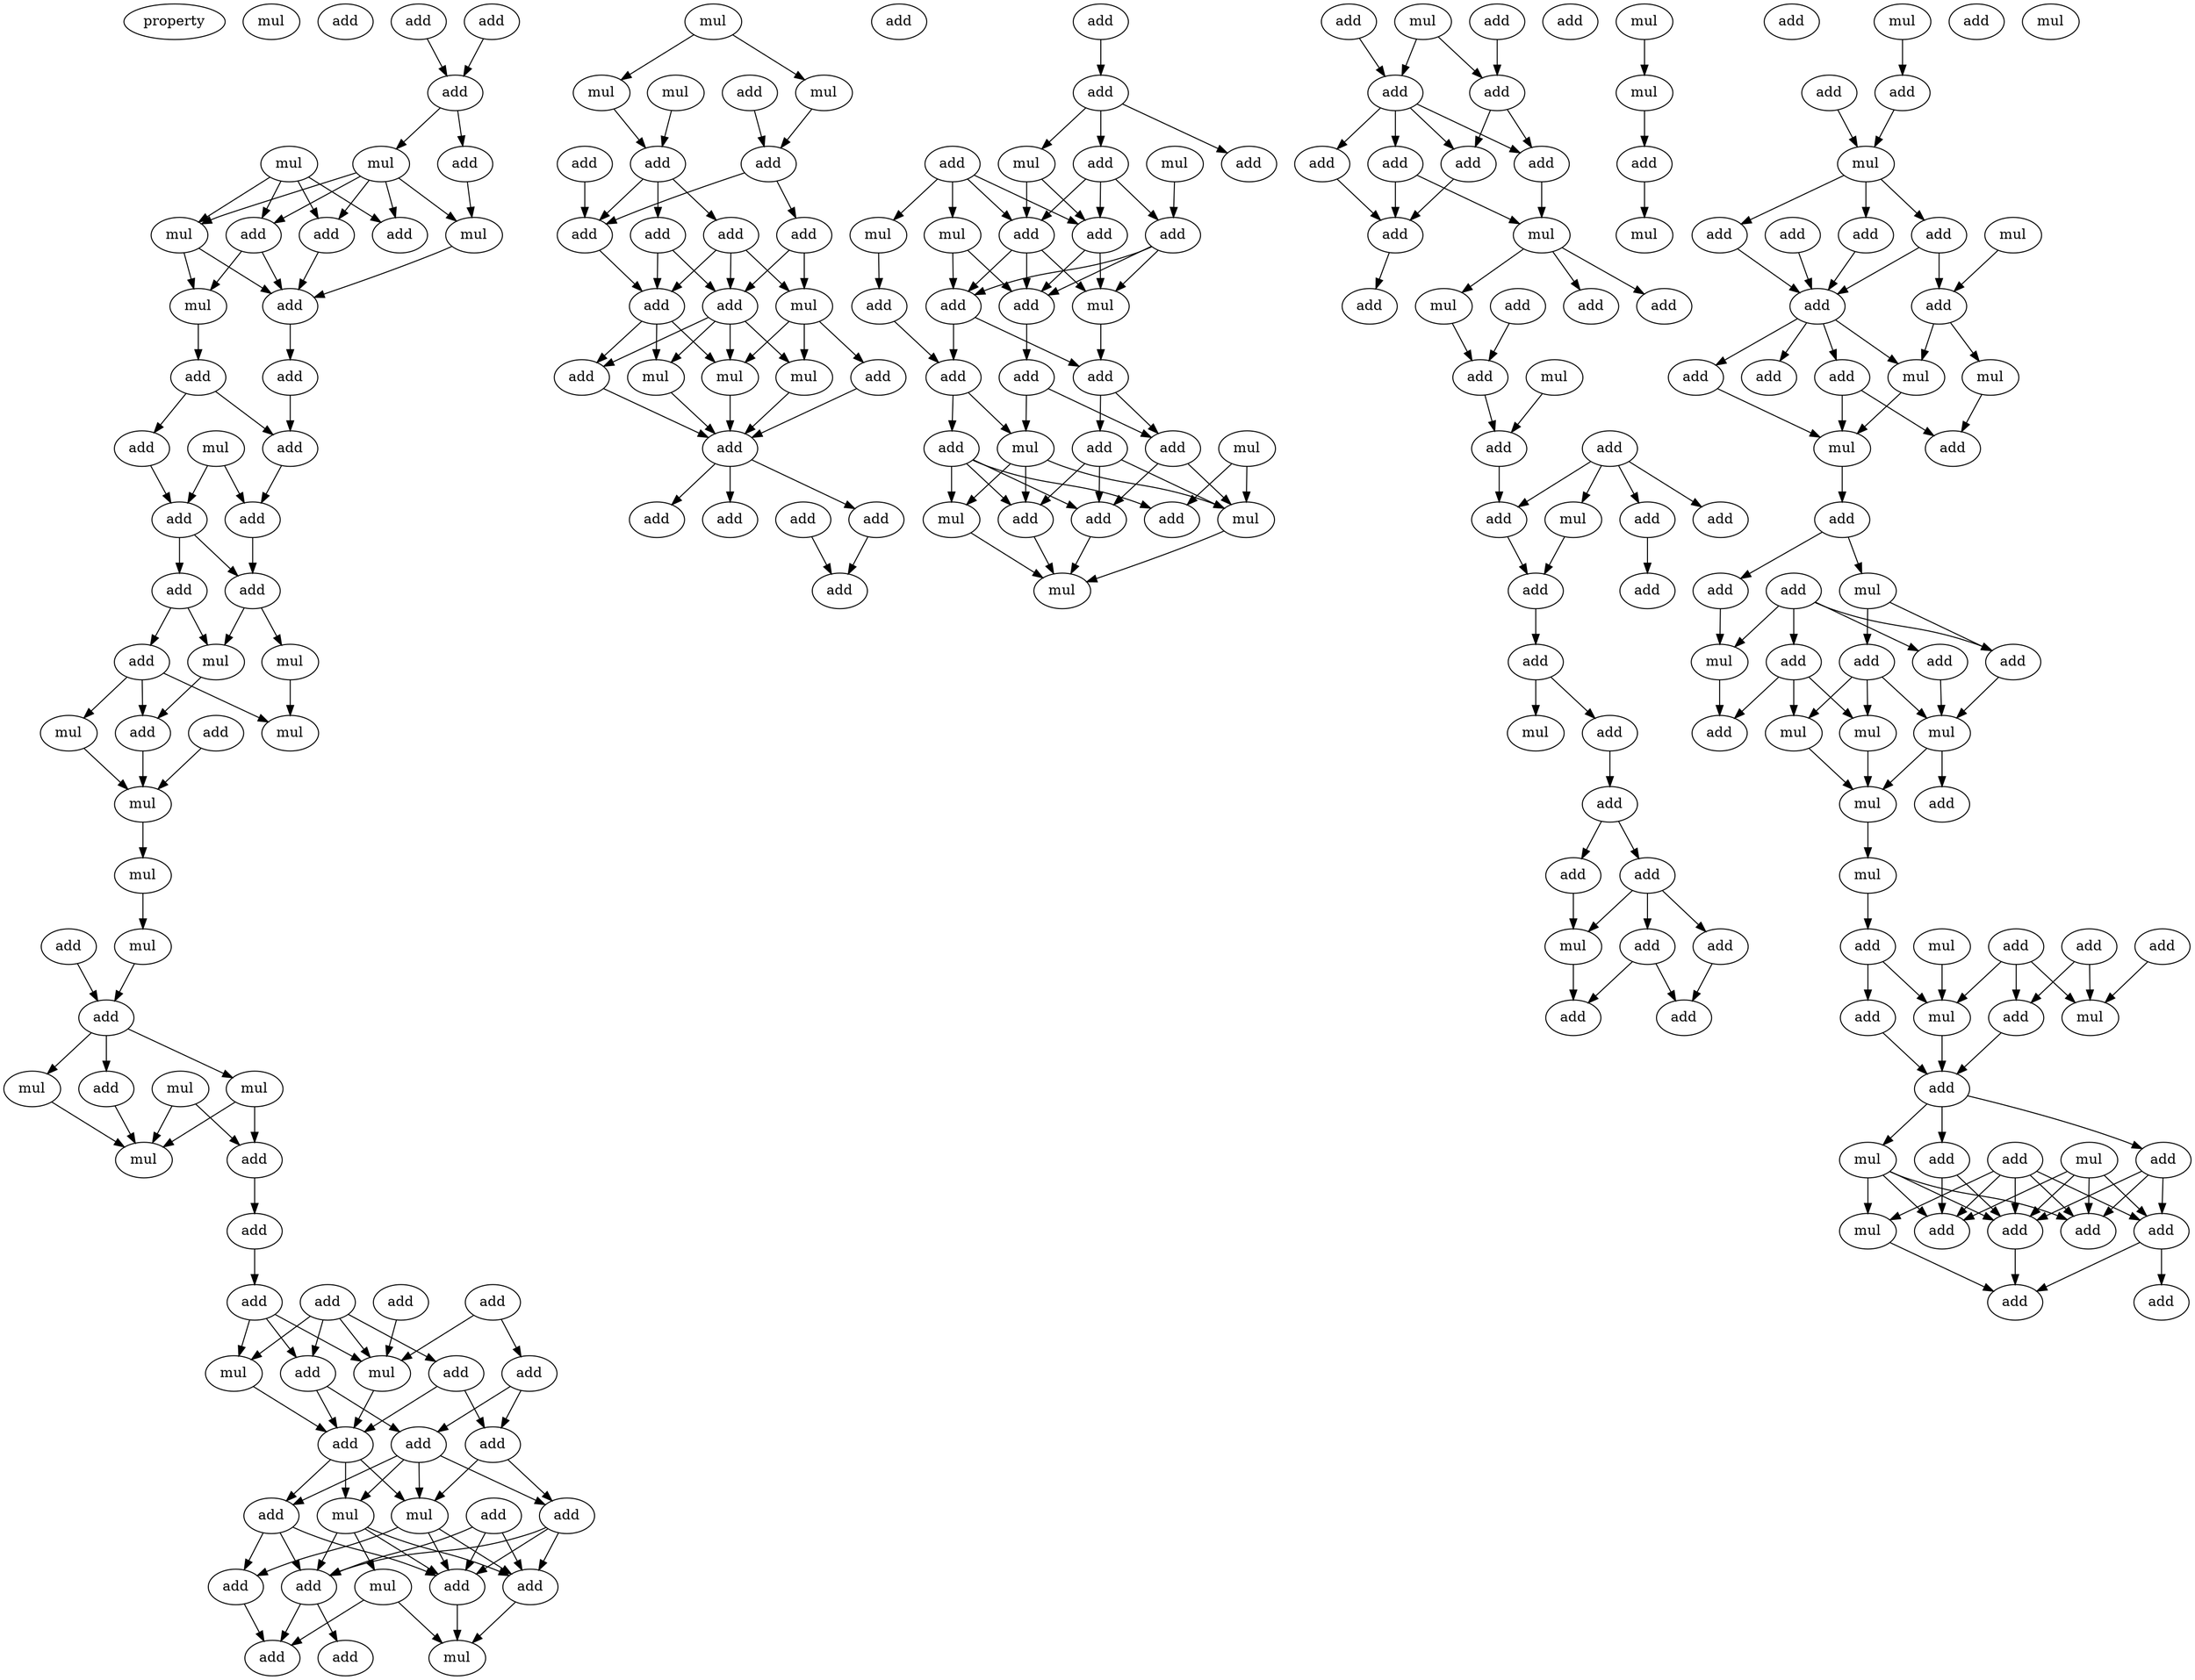 digraph {
    node [fontcolor=black]
    property [mul=2,lf=1.8]
    0 [ label = mul ];
    1 [ label = add ];
    2 [ label = add ];
    3 [ label = add ];
    4 [ label = add ];
    5 [ label = mul ];
    6 [ label = add ];
    7 [ label = mul ];
    8 [ label = add ];
    9 [ label = add ];
    10 [ label = add ];
    11 [ label = mul ];
    12 [ label = mul ];
    13 [ label = mul ];
    14 [ label = add ];
    15 [ label = add ];
    16 [ label = add ];
    17 [ label = mul ];
    18 [ label = add ];
    19 [ label = add ];
    20 [ label = add ];
    21 [ label = add ];
    22 [ label = add ];
    23 [ label = add ];
    24 [ label = mul ];
    25 [ label = add ];
    26 [ label = mul ];
    27 [ label = add ];
    28 [ label = mul ];
    29 [ label = mul ];
    30 [ label = add ];
    31 [ label = mul ];
    32 [ label = mul ];
    33 [ label = add ];
    34 [ label = mul ];
    35 [ label = add ];
    36 [ label = mul ];
    37 [ label = add ];
    38 [ label = mul ];
    39 [ label = mul ];
    40 [ label = mul ];
    41 [ label = add ];
    42 [ label = add ];
    43 [ label = add ];
    44 [ label = add ];
    45 [ label = add ];
    46 [ label = add ];
    47 [ label = add ];
    48 [ label = add ];
    49 [ label = add ];
    50 [ label = mul ];
    51 [ label = mul ];
    52 [ label = add ];
    53 [ label = add ];
    54 [ label = add ];
    55 [ label = add ];
    56 [ label = mul ];
    57 [ label = add ];
    58 [ label = add ];
    59 [ label = mul ];
    60 [ label = add ];
    61 [ label = add ];
    62 [ label = mul ];
    63 [ label = add ];
    64 [ label = add ];
    65 [ label = add ];
    66 [ label = mul ];
    67 [ label = add ];
    68 [ label = mul ];
    69 [ label = add ];
    70 [ label = mul ];
    71 [ label = mul ];
    72 [ label = mul ];
    73 [ label = add ];
    74 [ label = add ];
    75 [ label = add ];
    76 [ label = add ];
    77 [ label = add ];
    78 [ label = add ];
    79 [ label = add ];
    80 [ label = add ];
    81 [ label = mul ];
    82 [ label = add ];
    83 [ label = mul ];
    84 [ label = mul ];
    85 [ label = add ];
    86 [ label = add ];
    87 [ label = mul ];
    88 [ label = add ];
    89 [ label = add ];
    90 [ label = add ];
    91 [ label = add ];
    92 [ label = add ];
    93 [ label = add ];
    94 [ label = add ];
    95 [ label = add ];
    96 [ label = add ];
    97 [ label = add ];
    98 [ label = add ];
    99 [ label = add ];
    100 [ label = mul ];
    101 [ label = mul ];
    102 [ label = mul ];
    103 [ label = add ];
    104 [ label = add ];
    105 [ label = mul ];
    106 [ label = add ];
    107 [ label = add ];
    108 [ label = add ];
    109 [ label = add ];
    110 [ label = mul ];
    111 [ label = add ];
    112 [ label = add ];
    113 [ label = add ];
    114 [ label = add ];
    115 [ label = mul ];
    116 [ label = add ];
    117 [ label = add ];
    118 [ label = mul ];
    119 [ label = add ];
    120 [ label = mul ];
    121 [ label = add ];
    122 [ label = add ];
    123 [ label = mul ];
    124 [ label = mul ];
    125 [ label = add ];
    126 [ label = add ];
    127 [ label = mul ];
    128 [ label = add ];
    129 [ label = add ];
    130 [ label = add ];
    131 [ label = add ];
    132 [ label = add ];
    133 [ label = add ];
    134 [ label = add ];
    135 [ label = mul ];
    136 [ label = add ];
    137 [ label = add ];
    138 [ label = add ];
    139 [ label = mul ];
    140 [ label = add ];
    141 [ label = add ];
    142 [ label = mul ];
    143 [ label = add ];
    144 [ label = add ];
    145 [ label = mul ];
    146 [ label = add ];
    147 [ label = add ];
    148 [ label = add ];
    149 [ label = add ];
    150 [ label = add ];
    151 [ label = add ];
    152 [ label = mul ];
    153 [ label = add ];
    154 [ label = add ];
    155 [ label = add ];
    156 [ label = add ];
    157 [ label = add ];
    158 [ label = mul ];
    159 [ label = add ];
    160 [ label = add ];
    161 [ label = add ];
    162 [ label = add ];
    163 [ label = mul ];
    164 [ label = add ];
    165 [ label = mul ];
    166 [ label = add ];
    167 [ label = mul ];
    168 [ label = add ];
    169 [ label = mul ];
    170 [ label = add ];
    171 [ label = mul ];
    172 [ label = add ];
    173 [ label = add ];
    174 [ label = mul ];
    175 [ label = add ];
    176 [ label = add ];
    177 [ label = add ];
    178 [ label = add ];
    179 [ label = add ];
    180 [ label = add ];
    181 [ label = add ];
    182 [ label = mul ];
    183 [ label = mul ];
    184 [ label = add ];
    185 [ label = add ];
    186 [ label = mul ];
    187 [ label = add ];
    188 [ label = add ];
    189 [ label = mul ];
    190 [ label = add ];
    191 [ label = add ];
    192 [ label = mul ];
    193 [ label = add ];
    194 [ label = add ];
    195 [ label = add ];
    196 [ label = mul ];
    197 [ label = mul ];
    198 [ label = add ];
    199 [ label = mul ];
    200 [ label = mul ];
    201 [ label = add ];
    202 [ label = mul ];
    203 [ label = add ];
    204 [ label = add ];
    205 [ label = add ];
    206 [ label = mul ];
    207 [ label = add ];
    208 [ label = mul ];
    209 [ label = mul ];
    210 [ label = mul ];
    211 [ label = add ];
    212 [ label = add ];
    213 [ label = add ];
    214 [ label = add ];
    215 [ label = add ];
    216 [ label = mul ];
    217 [ label = add ];
    218 [ label = mul ];
    219 [ label = mul ];
    220 [ label = add ];
    221 [ label = add ];
    222 [ label = add ];
    223 [ label = add ];
    224 [ label = add ];
    225 [ label = add ];
    2 -> 4 [ name = 0 ];
    3 -> 4 [ name = 1 ];
    4 -> 5 [ name = 2 ];
    4 -> 6 [ name = 3 ];
    5 -> 8 [ name = 4 ];
    5 -> 9 [ name = 5 ];
    5 -> 10 [ name = 6 ];
    5 -> 11 [ name = 7 ];
    5 -> 12 [ name = 8 ];
    6 -> 11 [ name = 9 ];
    7 -> 8 [ name = 10 ];
    7 -> 9 [ name = 11 ];
    7 -> 10 [ name = 12 ];
    7 -> 12 [ name = 13 ];
    9 -> 14 [ name = 14 ];
    10 -> 13 [ name = 15 ];
    10 -> 14 [ name = 16 ];
    11 -> 14 [ name = 17 ];
    12 -> 13 [ name = 18 ];
    12 -> 14 [ name = 19 ];
    13 -> 16 [ name = 20 ];
    14 -> 15 [ name = 21 ];
    15 -> 18 [ name = 22 ];
    16 -> 18 [ name = 23 ];
    16 -> 19 [ name = 24 ];
    17 -> 20 [ name = 25 ];
    17 -> 21 [ name = 26 ];
    18 -> 21 [ name = 27 ];
    19 -> 20 [ name = 28 ];
    20 -> 22 [ name = 29 ];
    20 -> 23 [ name = 30 ];
    21 -> 22 [ name = 31 ];
    22 -> 24 [ name = 32 ];
    22 -> 26 [ name = 33 ];
    23 -> 24 [ name = 34 ];
    23 -> 25 [ name = 35 ];
    24 -> 27 [ name = 36 ];
    25 -> 27 [ name = 37 ];
    25 -> 28 [ name = 38 ];
    25 -> 29 [ name = 39 ];
    26 -> 28 [ name = 40 ];
    27 -> 31 [ name = 41 ];
    29 -> 31 [ name = 42 ];
    30 -> 31 [ name = 43 ];
    31 -> 32 [ name = 44 ];
    32 -> 34 [ name = 45 ];
    33 -> 35 [ name = 46 ];
    34 -> 35 [ name = 47 ];
    35 -> 37 [ name = 48 ];
    35 -> 38 [ name = 49 ];
    35 -> 39 [ name = 50 ];
    36 -> 40 [ name = 51 ];
    36 -> 41 [ name = 52 ];
    37 -> 40 [ name = 53 ];
    38 -> 40 [ name = 54 ];
    39 -> 40 [ name = 55 ];
    39 -> 41 [ name = 56 ];
    41 -> 42 [ name = 57 ];
    42 -> 46 [ name = 58 ];
    43 -> 49 [ name = 59 ];
    43 -> 51 [ name = 60 ];
    44 -> 47 [ name = 61 ];
    44 -> 48 [ name = 62 ];
    44 -> 50 [ name = 63 ];
    44 -> 51 [ name = 64 ];
    45 -> 51 [ name = 65 ];
    46 -> 47 [ name = 66 ];
    46 -> 50 [ name = 67 ];
    46 -> 51 [ name = 68 ];
    47 -> 52 [ name = 69 ];
    47 -> 53 [ name = 70 ];
    48 -> 52 [ name = 71 ];
    48 -> 54 [ name = 72 ];
    49 -> 53 [ name = 73 ];
    49 -> 54 [ name = 74 ];
    50 -> 52 [ name = 75 ];
    51 -> 52 [ name = 76 ];
    52 -> 56 [ name = 77 ];
    52 -> 58 [ name = 78 ];
    52 -> 59 [ name = 79 ];
    53 -> 56 [ name = 80 ];
    53 -> 57 [ name = 81 ];
    53 -> 58 [ name = 82 ];
    53 -> 59 [ name = 83 ];
    54 -> 56 [ name = 84 ];
    54 -> 57 [ name = 85 ];
    55 -> 60 [ name = 86 ];
    55 -> 61 [ name = 87 ];
    55 -> 64 [ name = 88 ];
    56 -> 61 [ name = 89 ];
    56 -> 63 [ name = 90 ];
    56 -> 64 [ name = 91 ];
    57 -> 60 [ name = 92 ];
    57 -> 61 [ name = 93 ];
    57 -> 64 [ name = 94 ];
    58 -> 60 [ name = 95 ];
    58 -> 61 [ name = 96 ];
    58 -> 63 [ name = 97 ];
    59 -> 60 [ name = 98 ];
    59 -> 61 [ name = 99 ];
    59 -> 62 [ name = 100 ];
    59 -> 64 [ name = 101 ];
    60 -> 65 [ name = 102 ];
    60 -> 67 [ name = 103 ];
    61 -> 66 [ name = 104 ];
    62 -> 65 [ name = 105 ];
    62 -> 66 [ name = 106 ];
    63 -> 65 [ name = 107 ];
    64 -> 66 [ name = 108 ];
    68 -> 70 [ name = 109 ];
    68 -> 72 [ name = 110 ];
    69 -> 73 [ name = 111 ];
    70 -> 75 [ name = 112 ];
    71 -> 75 [ name = 113 ];
    72 -> 73 [ name = 114 ];
    73 -> 77 [ name = 115 ];
    73 -> 79 [ name = 116 ];
    74 -> 77 [ name = 117 ];
    75 -> 76 [ name = 118 ];
    75 -> 77 [ name = 119 ];
    75 -> 78 [ name = 120 ];
    76 -> 80 [ name = 121 ];
    76 -> 82 [ name = 122 ];
    77 -> 82 [ name = 123 ];
    78 -> 80 [ name = 124 ];
    78 -> 81 [ name = 125 ];
    78 -> 82 [ name = 126 ];
    79 -> 80 [ name = 127 ];
    79 -> 81 [ name = 128 ];
    80 -> 83 [ name = 129 ];
    80 -> 84 [ name = 130 ];
    80 -> 86 [ name = 131 ];
    80 -> 87 [ name = 132 ];
    81 -> 84 [ name = 133 ];
    81 -> 85 [ name = 134 ];
    81 -> 87 [ name = 135 ];
    82 -> 83 [ name = 136 ];
    82 -> 84 [ name = 137 ];
    82 -> 86 [ name = 138 ];
    83 -> 88 [ name = 139 ];
    84 -> 88 [ name = 140 ];
    85 -> 88 [ name = 141 ];
    86 -> 88 [ name = 142 ];
    87 -> 88 [ name = 143 ];
    88 -> 89 [ name = 144 ];
    88 -> 90 [ name = 145 ];
    88 -> 92 [ name = 146 ];
    91 -> 93 [ name = 147 ];
    92 -> 93 [ name = 148 ];
    95 -> 96 [ name = 149 ];
    96 -> 97 [ name = 150 ];
    96 -> 99 [ name = 151 ];
    96 -> 100 [ name = 152 ];
    97 -> 103 [ name = 153 ];
    97 -> 104 [ name = 154 ];
    97 -> 106 [ name = 155 ];
    98 -> 102 [ name = 156 ];
    98 -> 103 [ name = 157 ];
    98 -> 104 [ name = 158 ];
    98 -> 105 [ name = 159 ];
    100 -> 103 [ name = 160 ];
    100 -> 104 [ name = 161 ];
    101 -> 106 [ name = 162 ];
    102 -> 108 [ name = 163 ];
    102 -> 109 [ name = 164 ];
    103 -> 108 [ name = 165 ];
    103 -> 110 [ name = 166 ];
    104 -> 108 [ name = 167 ];
    104 -> 109 [ name = 168 ];
    104 -> 110 [ name = 169 ];
    105 -> 107 [ name = 170 ];
    106 -> 108 [ name = 171 ];
    106 -> 109 [ name = 172 ];
    106 -> 110 [ name = 173 ];
    107 -> 112 [ name = 174 ];
    108 -> 113 [ name = 175 ];
    109 -> 111 [ name = 176 ];
    109 -> 112 [ name = 177 ];
    110 -> 111 [ name = 178 ];
    111 -> 114 [ name = 179 ];
    111 -> 116 [ name = 180 ];
    112 -> 117 [ name = 181 ];
    112 -> 118 [ name = 182 ];
    113 -> 116 [ name = 183 ];
    113 -> 118 [ name = 184 ];
    114 -> 121 [ name = 185 ];
    114 -> 122 [ name = 186 ];
    114 -> 123 [ name = 187 ];
    115 -> 119 [ name = 188 ];
    115 -> 123 [ name = 189 ];
    116 -> 121 [ name = 190 ];
    116 -> 123 [ name = 191 ];
    117 -> 119 [ name = 192 ];
    117 -> 120 [ name = 193 ];
    117 -> 121 [ name = 194 ];
    117 -> 122 [ name = 195 ];
    118 -> 120 [ name = 196 ];
    118 -> 122 [ name = 197 ];
    118 -> 123 [ name = 198 ];
    120 -> 124 [ name = 199 ];
    121 -> 124 [ name = 200 ];
    122 -> 124 [ name = 201 ];
    123 -> 124 [ name = 202 ];
    125 -> 129 [ name = 203 ];
    126 -> 128 [ name = 204 ];
    127 -> 128 [ name = 205 ];
    127 -> 129 [ name = 206 ];
    128 -> 131 [ name = 207 ];
    128 -> 132 [ name = 208 ];
    129 -> 130 [ name = 209 ];
    129 -> 131 [ name = 210 ];
    129 -> 132 [ name = 211 ];
    129 -> 133 [ name = 212 ];
    130 -> 134 [ name = 213 ];
    131 -> 135 [ name = 214 ];
    132 -> 134 [ name = 215 ];
    133 -> 134 [ name = 216 ];
    133 -> 135 [ name = 217 ];
    134 -> 136 [ name = 218 ];
    135 -> 137 [ name = 219 ];
    135 -> 138 [ name = 220 ];
    135 -> 139 [ name = 221 ];
    139 -> 141 [ name = 222 ];
    140 -> 141 [ name = 223 ];
    141 -> 143 [ name = 224 ];
    142 -> 143 [ name = 225 ];
    143 -> 147 [ name = 226 ];
    144 -> 145 [ name = 227 ];
    144 -> 146 [ name = 228 ];
    144 -> 147 [ name = 229 ];
    144 -> 148 [ name = 230 ];
    145 -> 150 [ name = 231 ];
    147 -> 150 [ name = 232 ];
    148 -> 149 [ name = 233 ];
    150 -> 151 [ name = 234 ];
    151 -> 152 [ name = 235 ];
    151 -> 153 [ name = 236 ];
    153 -> 154 [ name = 237 ];
    154 -> 156 [ name = 238 ];
    154 -> 157 [ name = 239 ];
    156 -> 158 [ name = 240 ];
    156 -> 159 [ name = 241 ];
    156 -> 160 [ name = 242 ];
    157 -> 158 [ name = 243 ];
    158 -> 161 [ name = 244 ];
    159 -> 162 [ name = 245 ];
    160 -> 161 [ name = 246 ];
    160 -> 162 [ name = 247 ];
    163 -> 165 [ name = 248 ];
    165 -> 166 [ name = 249 ];
    166 -> 169 [ name = 250 ];
    167 -> 170 [ name = 251 ];
    168 -> 171 [ name = 252 ];
    170 -> 171 [ name = 253 ];
    171 -> 172 [ name = 254 ];
    171 -> 175 [ name = 255 ];
    171 -> 176 [ name = 256 ];
    172 -> 177 [ name = 257 ];
    172 -> 178 [ name = 258 ];
    173 -> 178 [ name = 259 ];
    174 -> 177 [ name = 260 ];
    175 -> 178 [ name = 261 ];
    176 -> 178 [ name = 262 ];
    177 -> 182 [ name = 263 ];
    177 -> 183 [ name = 264 ];
    178 -> 179 [ name = 265 ];
    178 -> 180 [ name = 266 ];
    178 -> 181 [ name = 267 ];
    178 -> 183 [ name = 268 ];
    179 -> 185 [ name = 269 ];
    179 -> 186 [ name = 270 ];
    180 -> 186 [ name = 271 ];
    182 -> 185 [ name = 272 ];
    183 -> 186 [ name = 273 ];
    186 -> 187 [ name = 274 ];
    187 -> 189 [ name = 275 ];
    187 -> 190 [ name = 276 ];
    188 -> 192 [ name = 277 ];
    188 -> 193 [ name = 278 ];
    188 -> 194 [ name = 279 ];
    188 -> 195 [ name = 280 ];
    189 -> 191 [ name = 281 ];
    189 -> 194 [ name = 282 ];
    190 -> 192 [ name = 283 ];
    191 -> 196 [ name = 284 ];
    191 -> 197 [ name = 285 ];
    191 -> 199 [ name = 286 ];
    192 -> 198 [ name = 287 ];
    193 -> 199 [ name = 288 ];
    194 -> 199 [ name = 289 ];
    195 -> 196 [ name = 290 ];
    195 -> 197 [ name = 291 ];
    195 -> 198 [ name = 292 ];
    196 -> 200 [ name = 293 ];
    197 -> 200 [ name = 294 ];
    199 -> 200 [ name = 295 ];
    199 -> 201 [ name = 296 ];
    200 -> 202 [ name = 297 ];
    202 -> 204 [ name = 298 ];
    203 -> 208 [ name = 299 ];
    204 -> 209 [ name = 300 ];
    204 -> 211 [ name = 301 ];
    205 -> 208 [ name = 302 ];
    205 -> 209 [ name = 303 ];
    205 -> 212 [ name = 304 ];
    206 -> 209 [ name = 305 ];
    207 -> 208 [ name = 306 ];
    207 -> 212 [ name = 307 ];
    209 -> 213 [ name = 308 ];
    211 -> 213 [ name = 309 ];
    212 -> 213 [ name = 310 ];
    213 -> 214 [ name = 311 ];
    213 -> 215 [ name = 312 ];
    213 -> 218 [ name = 313 ];
    214 -> 220 [ name = 314 ];
    214 -> 221 [ name = 315 ];
    214 -> 223 [ name = 316 ];
    215 -> 220 [ name = 317 ];
    215 -> 222 [ name = 318 ];
    216 -> 220 [ name = 319 ];
    216 -> 221 [ name = 320 ];
    216 -> 222 [ name = 321 ];
    216 -> 223 [ name = 322 ];
    217 -> 219 [ name = 323 ];
    217 -> 220 [ name = 324 ];
    217 -> 221 [ name = 325 ];
    217 -> 222 [ name = 326 ];
    217 -> 223 [ name = 327 ];
    218 -> 219 [ name = 328 ];
    218 -> 220 [ name = 329 ];
    218 -> 222 [ name = 330 ];
    218 -> 223 [ name = 331 ];
    219 -> 224 [ name = 332 ];
    220 -> 224 [ name = 333 ];
    221 -> 224 [ name = 334 ];
    221 -> 225 [ name = 335 ];
}
